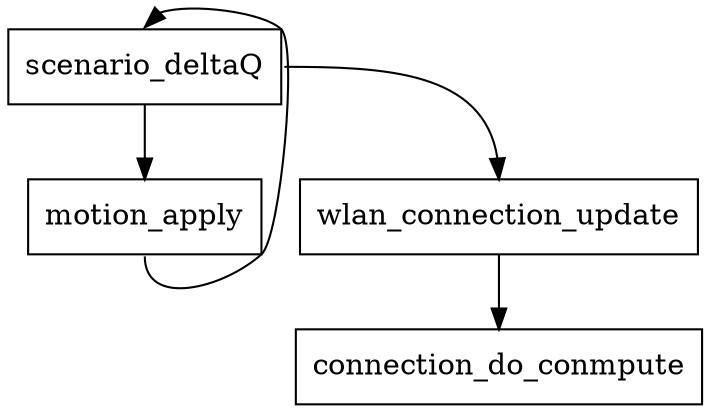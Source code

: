 digraph deltaQ {

    graph [
        layout = dot,
        rankdir = TB,
    ];

    node [
    ];

    edge [

    ];

    // node define
    scenario_deltaQ [shape = sdl_call];
    motion_apply [shape = sdl_call];
    wlan_connection_update [shape = sdl_call];
    connection_do_conmpute [shape = sdl_call];

    scenario_deltaQ [shape = sdl_call];
    motion_apply [shape = sdl_call];

//    for_connections [label = "for loop: connections", shape = diamond];


//    for_connections -> scenario_deltaQ [weight =5];
//    motion_apply -> for_connections [tailport = s, headport = n];

    scenario_deltaQ -> motion_apply [tailport = s, headport = n];
    motion_apply -> scenario_deltaQ [tailport = s, headport = n];
    scenario_deltaQ -> wlan_connection_update [tailport = e, headport = n];
    wlan_connection_update -> connection_do_conmpute [tailport = s, headport = n];



    {
        rank = min;
        scenario_deltaQ;
    }
    {
        rank = same;
        motion_apply;
    }
    {
        rank = same;
        wlan_connection_update;
    }
    {
        rank = max;
        connection_do_conmpute;
    }

}
